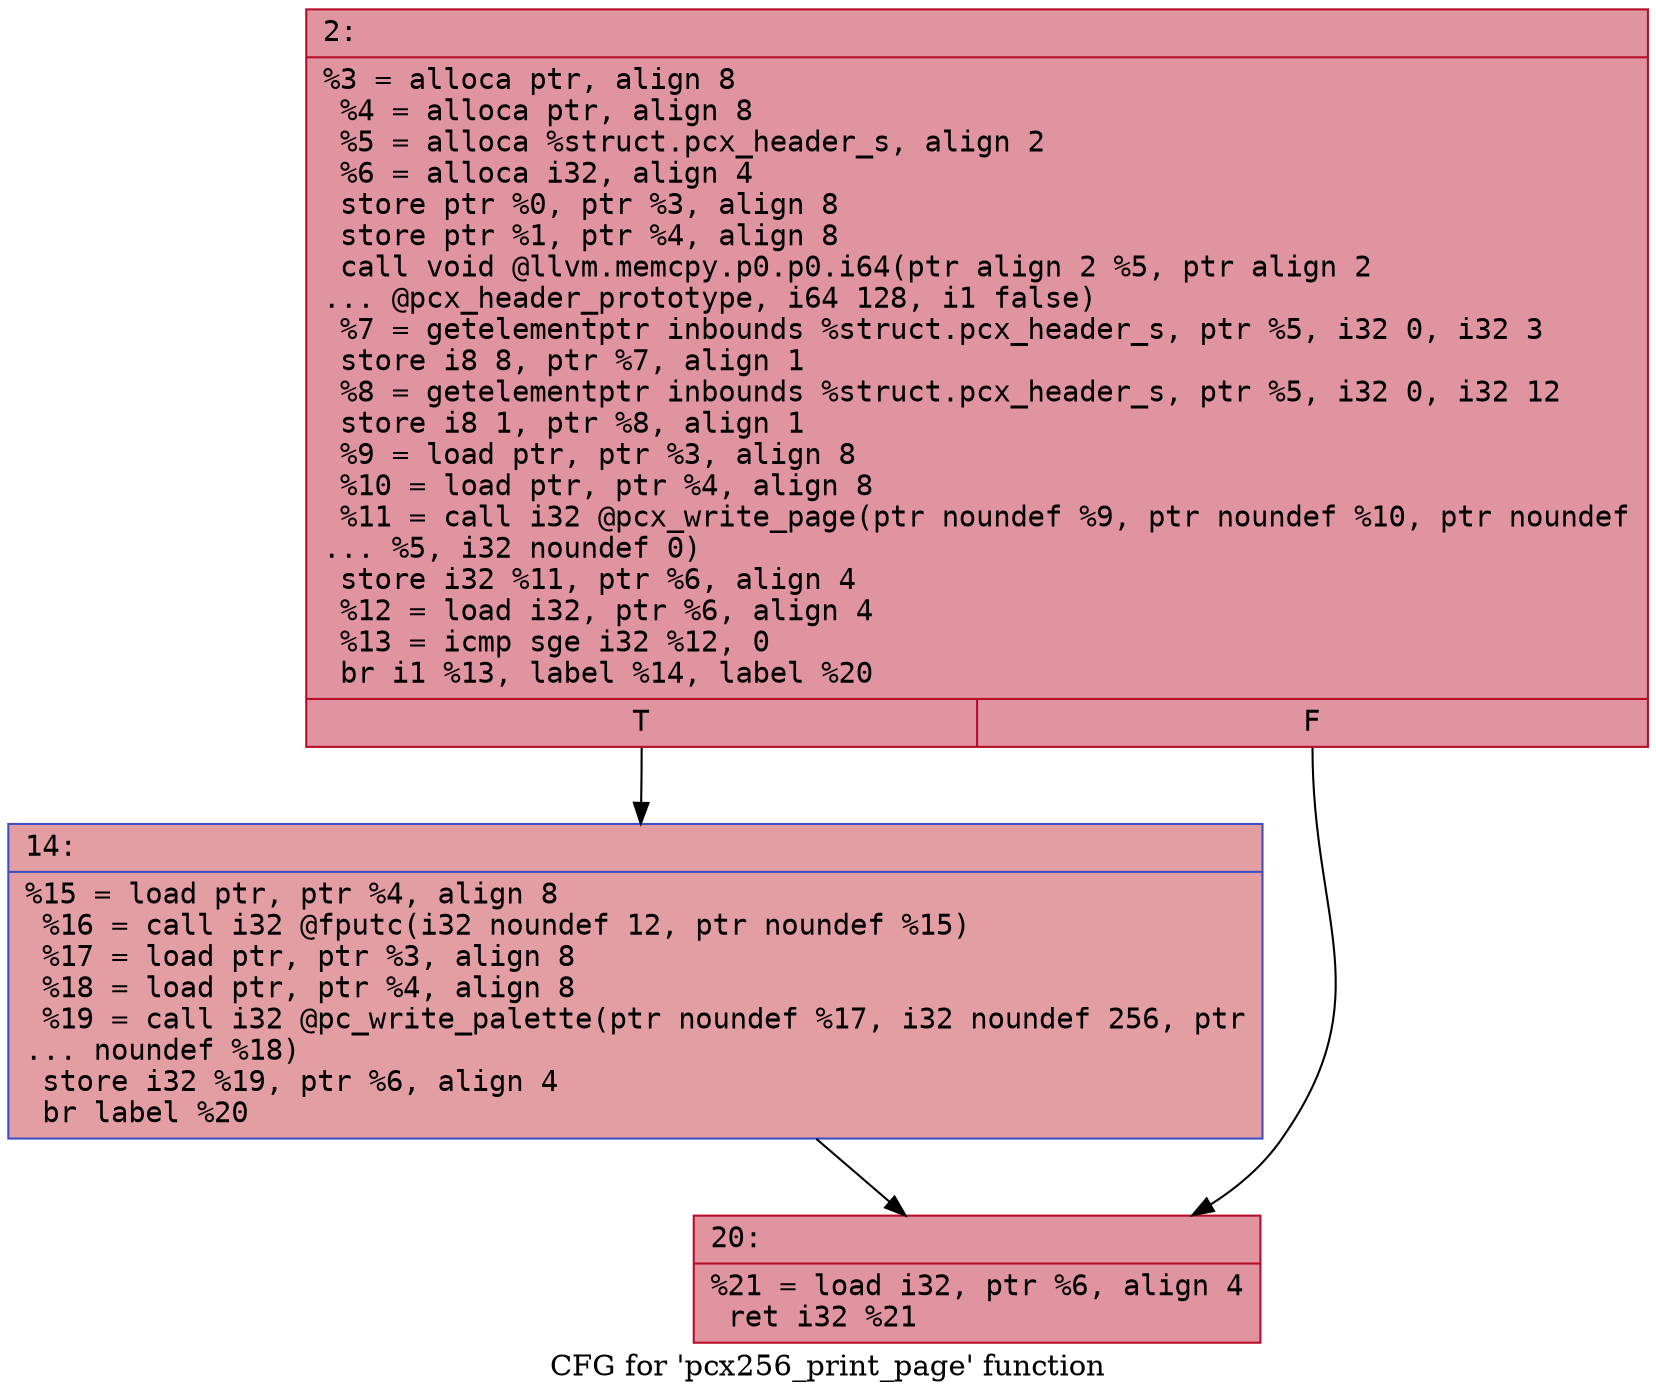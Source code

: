 digraph "CFG for 'pcx256_print_page' function" {
	label="CFG for 'pcx256_print_page' function";

	Node0x600003a3a3f0 [shape=record,color="#b70d28ff", style=filled, fillcolor="#b70d2870" fontname="Courier",label="{2:\l|  %3 = alloca ptr, align 8\l  %4 = alloca ptr, align 8\l  %5 = alloca %struct.pcx_header_s, align 2\l  %6 = alloca i32, align 4\l  store ptr %0, ptr %3, align 8\l  store ptr %1, ptr %4, align 8\l  call void @llvm.memcpy.p0.p0.i64(ptr align 2 %5, ptr align 2\l... @pcx_header_prototype, i64 128, i1 false)\l  %7 = getelementptr inbounds %struct.pcx_header_s, ptr %5, i32 0, i32 3\l  store i8 8, ptr %7, align 1\l  %8 = getelementptr inbounds %struct.pcx_header_s, ptr %5, i32 0, i32 12\l  store i8 1, ptr %8, align 1\l  %9 = load ptr, ptr %3, align 8\l  %10 = load ptr, ptr %4, align 8\l  %11 = call i32 @pcx_write_page(ptr noundef %9, ptr noundef %10, ptr noundef\l... %5, i32 noundef 0)\l  store i32 %11, ptr %6, align 4\l  %12 = load i32, ptr %6, align 4\l  %13 = icmp sge i32 %12, 0\l  br i1 %13, label %14, label %20\l|{<s0>T|<s1>F}}"];
	Node0x600003a3a3f0:s0 -> Node0x600003a3a440[tooltip="2 -> 14\nProbability 50.00%" ];
	Node0x600003a3a3f0:s1 -> Node0x600003a3a490[tooltip="2 -> 20\nProbability 50.00%" ];
	Node0x600003a3a440 [shape=record,color="#3d50c3ff", style=filled, fillcolor="#be242e70" fontname="Courier",label="{14:\l|  %15 = load ptr, ptr %4, align 8\l  %16 = call i32 @fputc(i32 noundef 12, ptr noundef %15)\l  %17 = load ptr, ptr %3, align 8\l  %18 = load ptr, ptr %4, align 8\l  %19 = call i32 @pc_write_palette(ptr noundef %17, i32 noundef 256, ptr\l... noundef %18)\l  store i32 %19, ptr %6, align 4\l  br label %20\l}"];
	Node0x600003a3a440 -> Node0x600003a3a490[tooltip="14 -> 20\nProbability 100.00%" ];
	Node0x600003a3a490 [shape=record,color="#b70d28ff", style=filled, fillcolor="#b70d2870" fontname="Courier",label="{20:\l|  %21 = load i32, ptr %6, align 4\l  ret i32 %21\l}"];
}
